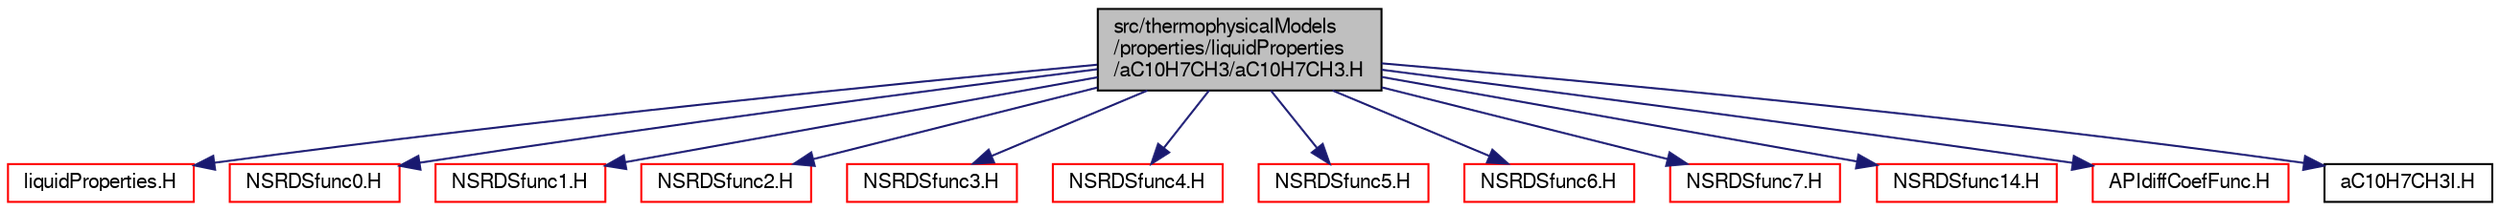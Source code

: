 digraph "src/thermophysicalModels/properties/liquidProperties/aC10H7CH3/aC10H7CH3.H"
{
  bgcolor="transparent";
  edge [fontname="FreeSans",fontsize="10",labelfontname="FreeSans",labelfontsize="10"];
  node [fontname="FreeSans",fontsize="10",shape=record];
  Node1 [label="src/thermophysicalModels\l/properties/liquidProperties\l/aC10H7CH3/aC10H7CH3.H",height=0.2,width=0.4,color="black", fillcolor="grey75", style="filled" fontcolor="black"];
  Node1 -> Node2 [color="midnightblue",fontsize="10",style="solid",fontname="FreeSans"];
  Node2 [label="liquidProperties.H",height=0.2,width=0.4,color="red",URL="$a09599.html"];
  Node1 -> Node3 [color="midnightblue",fontsize="10",style="solid",fontname="FreeSans"];
  Node3 [label="NSRDSfunc0.H",height=0.2,width=0.4,color="red",URL="$a09888.html"];
  Node1 -> Node4 [color="midnightblue",fontsize="10",style="solid",fontname="FreeSans"];
  Node4 [label="NSRDSfunc1.H",height=0.2,width=0.4,color="red",URL="$a09890.html"];
  Node1 -> Node5 [color="midnightblue",fontsize="10",style="solid",fontname="FreeSans"];
  Node5 [label="NSRDSfunc2.H",height=0.2,width=0.4,color="red",URL="$a09894.html"];
  Node1 -> Node6 [color="midnightblue",fontsize="10",style="solid",fontname="FreeSans"];
  Node6 [label="NSRDSfunc3.H",height=0.2,width=0.4,color="red",URL="$a09896.html"];
  Node1 -> Node7 [color="midnightblue",fontsize="10",style="solid",fontname="FreeSans"];
  Node7 [label="NSRDSfunc4.H",height=0.2,width=0.4,color="red",URL="$a09898.html"];
  Node1 -> Node8 [color="midnightblue",fontsize="10",style="solid",fontname="FreeSans"];
  Node8 [label="NSRDSfunc5.H",height=0.2,width=0.4,color="red",URL="$a09900.html"];
  Node1 -> Node9 [color="midnightblue",fontsize="10",style="solid",fontname="FreeSans"];
  Node9 [label="NSRDSfunc6.H",height=0.2,width=0.4,color="red",URL="$a09902.html"];
  Node1 -> Node10 [color="midnightblue",fontsize="10",style="solid",fontname="FreeSans"];
  Node10 [label="NSRDSfunc7.H",height=0.2,width=0.4,color="red",URL="$a09904.html"];
  Node1 -> Node11 [color="midnightblue",fontsize="10",style="solid",fontname="FreeSans"];
  Node11 [label="NSRDSfunc14.H",height=0.2,width=0.4,color="red",URL="$a09892.html"];
  Node1 -> Node12 [color="midnightblue",fontsize="10",style="solid",fontname="FreeSans"];
  Node12 [label="APIdiffCoefFunc.H",height=0.2,width=0.4,color="red",URL="$a09886.html"];
  Node1 -> Node13 [color="midnightblue",fontsize="10",style="solid",fontname="FreeSans"];
  Node13 [label="aC10H7CH3I.H",height=0.2,width=0.4,color="black",URL="$a09519.html"];
}

